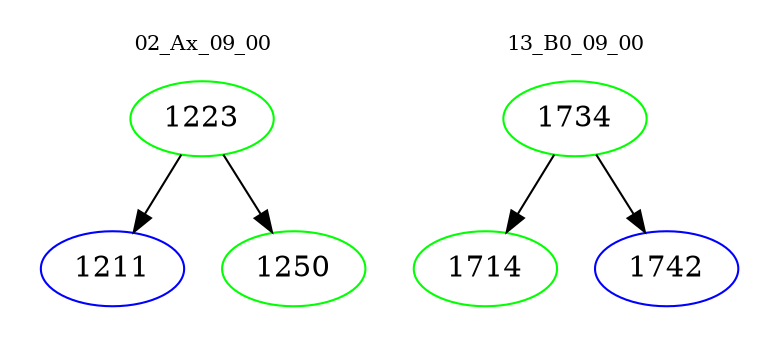 digraph{
subgraph cluster_0 {
color = white
label = "02_Ax_09_00";
fontsize=10;
T0_1223 [label="1223", color="green"]
T0_1223 -> T0_1211 [color="black"]
T0_1211 [label="1211", color="blue"]
T0_1223 -> T0_1250 [color="black"]
T0_1250 [label="1250", color="green"]
}
subgraph cluster_1 {
color = white
label = "13_B0_09_00";
fontsize=10;
T1_1734 [label="1734", color="green"]
T1_1734 -> T1_1714 [color="black"]
T1_1714 [label="1714", color="green"]
T1_1734 -> T1_1742 [color="black"]
T1_1742 [label="1742", color="blue"]
}
}
